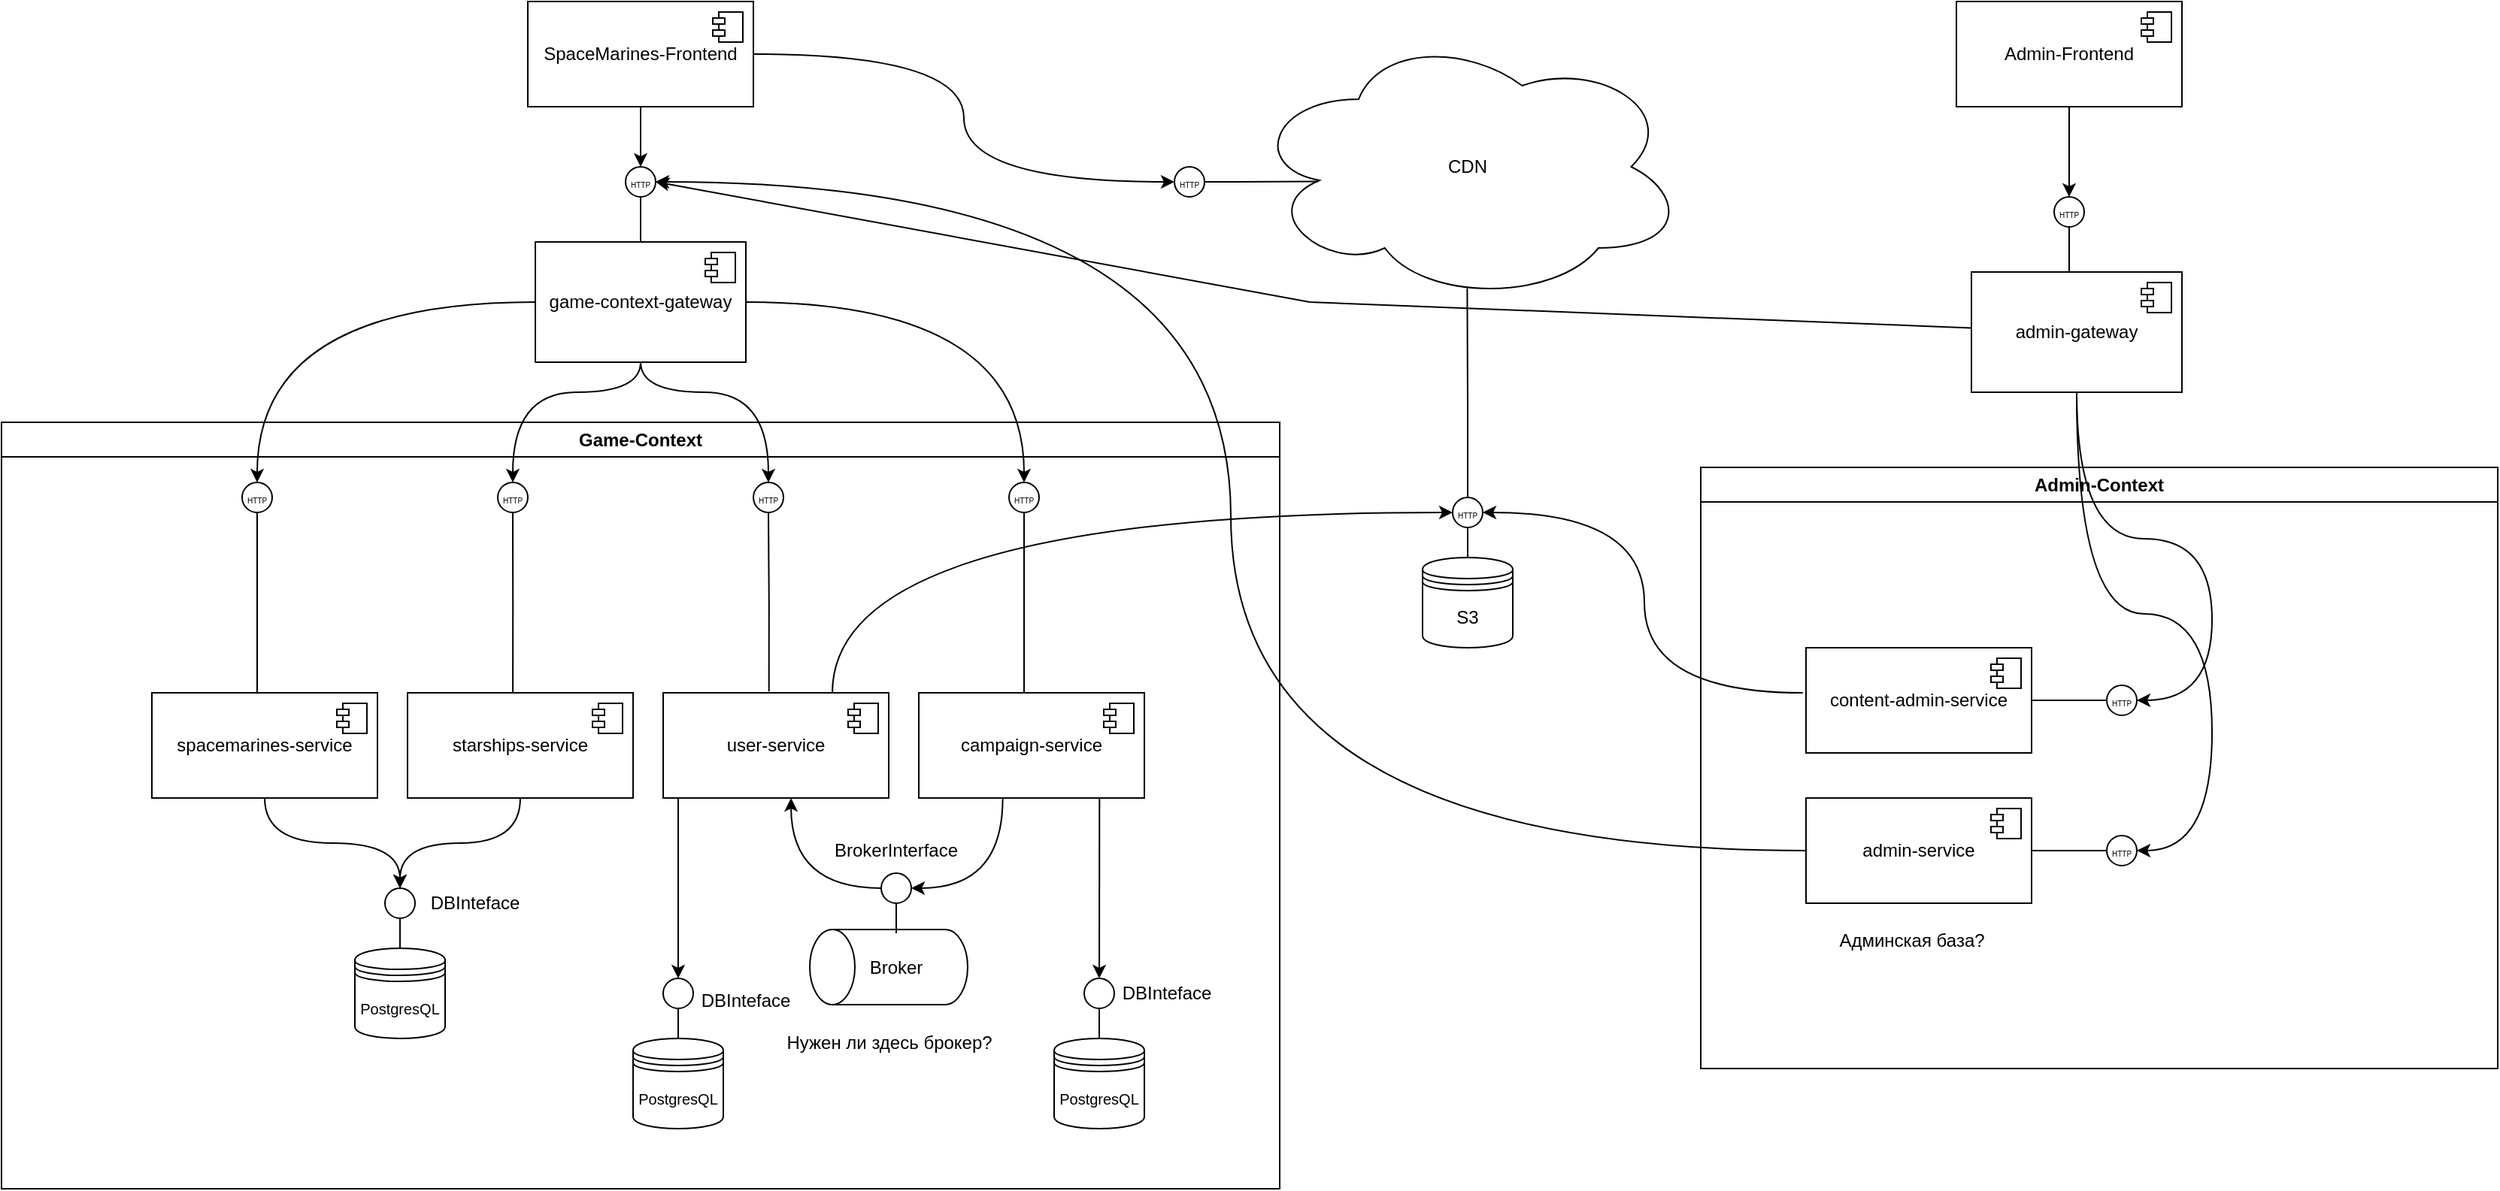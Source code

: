 <mxfile version="24.8.3">
  <diagram name="Page-1" id="5f0bae14-7c28-e335-631c-24af17079c00">
    <mxGraphModel dx="984" dy="698" grid="1" gridSize="10" guides="1" tooltips="1" connect="1" arrows="1" fold="1" page="1" pageScale="1" pageWidth="1100" pageHeight="850" background="none" math="0" shadow="0">
      <root>
        <mxCell id="0" />
        <mxCell id="1" parent="0" />
        <mxCell id="kLMd2919VFUMPng3lsWd-1" value="Game-Context" style="swimlane;whiteSpace=wrap;html=1;" parent="1" vertex="1">
          <mxGeometry x="280" y="290" width="850" height="510" as="geometry">
            <mxRectangle x="280" y="290" width="120" height="30" as="alternateBounds" />
          </mxGeometry>
        </mxCell>
        <mxCell id="kLMd2919VFUMPng3lsWd-13" value="&lt;span style=&quot;font-size: 5px;&quot;&gt;HTTP&lt;/span&gt;" style="ellipse;whiteSpace=wrap;html=1;aspect=fixed;" parent="kLMd2919VFUMPng3lsWd-1" vertex="1">
          <mxGeometry x="160" y="40" width="20" height="20" as="geometry" />
        </mxCell>
        <mxCell id="kLMd2919VFUMPng3lsWd-18" style="edgeStyle=orthogonalEdgeStyle;rounded=0;orthogonalLoop=1;jettySize=auto;html=1;endArrow=none;endFill=0;exitX=0.467;exitY=0;exitDx=0;exitDy=0;exitPerimeter=0;" parent="kLMd2919VFUMPng3lsWd-1" source="kLMd2919VFUMPng3lsWd-16" edge="1">
          <mxGeometry relative="1" as="geometry">
            <mxPoint x="340" y="80" as="sourcePoint" />
            <mxPoint x="340" y="60" as="targetPoint" />
          </mxGeometry>
        </mxCell>
        <mxCell id="kLMd2919VFUMPng3lsWd-19" value="&lt;span style=&quot;font-size: 5px;&quot;&gt;HTTP&lt;/span&gt;" style="ellipse;whiteSpace=wrap;html=1;aspect=fixed;" parent="kLMd2919VFUMPng3lsWd-1" vertex="1">
          <mxGeometry x="330" y="40" width="20" height="20" as="geometry" />
        </mxCell>
        <mxCell id="kLMd2919VFUMPng3lsWd-22" style="edgeStyle=orthogonalEdgeStyle;rounded=0;orthogonalLoop=1;jettySize=auto;html=1;endArrow=none;endFill=0;exitX=0.469;exitY=-0.012;exitDx=0;exitDy=0;exitPerimeter=0;" parent="kLMd2919VFUMPng3lsWd-1" source="kLMd2919VFUMPng3lsWd-20" edge="1">
          <mxGeometry relative="1" as="geometry">
            <mxPoint x="510" y="80" as="sourcePoint" />
            <mxPoint x="510" y="60" as="targetPoint" />
          </mxGeometry>
        </mxCell>
        <mxCell id="kLMd2919VFUMPng3lsWd-23" value="&lt;font style=&quot;font-size: 5px;&quot;&gt;HTTP&lt;/font&gt;" style="ellipse;whiteSpace=wrap;html=1;aspect=fixed;" parent="kLMd2919VFUMPng3lsWd-1" vertex="1">
          <mxGeometry x="500" y="40" width="20" height="20" as="geometry" />
        </mxCell>
        <mxCell id="kLMd2919VFUMPng3lsWd-26" style="edgeStyle=orthogonalEdgeStyle;rounded=0;orthogonalLoop=1;jettySize=auto;html=1;endArrow=none;endFill=0;exitX=0.5;exitY=0;exitDx=0;exitDy=0;" parent="kLMd2919VFUMPng3lsWd-1" source="kLMd2919VFUMPng3lsWd-24" edge="1">
          <mxGeometry relative="1" as="geometry">
            <mxPoint x="680" y="80" as="sourcePoint" />
            <mxPoint x="680" y="60" as="targetPoint" />
            <Array as="points">
              <mxPoint x="680" y="180" />
            </Array>
          </mxGeometry>
        </mxCell>
        <mxCell id="kLMd2919VFUMPng3lsWd-27" value="&lt;span style=&quot;font-size: 5px;&quot;&gt;HTTP&lt;/span&gt;" style="ellipse;whiteSpace=wrap;html=1;aspect=fixed;" parent="kLMd2919VFUMPng3lsWd-1" vertex="1">
          <mxGeometry x="670" y="40" width="20" height="20" as="geometry" />
        </mxCell>
        <mxCell id="Rq60k0PkYch0VtDgxnlh-31" value="Нужен ли здесь брокер?" style="text;html=1;align=center;verticalAlign=middle;resizable=0;points=[];autosize=1;strokeColor=none;fillColor=none;" vertex="1" parent="kLMd2919VFUMPng3lsWd-1">
          <mxGeometry x="510" y="398" width="160" height="30" as="geometry" />
        </mxCell>
        <mxCell id="kLMd2919VFUMPng3lsWd-9" style="edgeStyle=orthogonalEdgeStyle;rounded=0;orthogonalLoop=1;jettySize=auto;html=1;entryX=0.5;entryY=0;entryDx=0;entryDy=0;" parent="1" source="kLMd2919VFUMPng3lsWd-3" target="kLMd2919VFUMPng3lsWd-7" edge="1">
          <mxGeometry relative="1" as="geometry" />
        </mxCell>
        <mxCell id="kLMd2919VFUMPng3lsWd-58" style="edgeStyle=orthogonalEdgeStyle;rounded=0;orthogonalLoop=1;jettySize=auto;html=1;entryX=0;entryY=0.5;entryDx=0;entryDy=0;curved=1;" parent="1" source="kLMd2919VFUMPng3lsWd-3" target="kLMd2919VFUMPng3lsWd-53" edge="1">
          <mxGeometry relative="1" as="geometry" />
        </mxCell>
        <mxCell id="kLMd2919VFUMPng3lsWd-3" value="SpaceMarines-Frontend" style="html=1;dropTarget=0;whiteSpace=wrap;" parent="1" vertex="1">
          <mxGeometry x="630" y="10" width="150" height="70" as="geometry" />
        </mxCell>
        <mxCell id="kLMd2919VFUMPng3lsWd-4" value="" style="shape=module;jettyWidth=8;jettyHeight=4;" parent="kLMd2919VFUMPng3lsWd-3" vertex="1">
          <mxGeometry x="1" width="20" height="20" relative="1" as="geometry">
            <mxPoint x="-27" y="7" as="offset" />
          </mxGeometry>
        </mxCell>
        <mxCell id="kLMd2919VFUMPng3lsWd-8" style="edgeStyle=orthogonalEdgeStyle;rounded=0;orthogonalLoop=1;jettySize=auto;html=1;entryX=0.5;entryY=1;entryDx=0;entryDy=0;endArrow=none;endFill=0;" parent="1" source="kLMd2919VFUMPng3lsWd-5" target="kLMd2919VFUMPng3lsWd-7" edge="1">
          <mxGeometry relative="1" as="geometry" />
        </mxCell>
        <mxCell id="kLMd2919VFUMPng3lsWd-29" style="edgeStyle=orthogonalEdgeStyle;rounded=0;orthogonalLoop=1;jettySize=auto;html=1;entryX=0.5;entryY=0;entryDx=0;entryDy=0;curved=1;" parent="1" source="kLMd2919VFUMPng3lsWd-5" target="kLMd2919VFUMPng3lsWd-13" edge="1">
          <mxGeometry relative="1" as="geometry" />
        </mxCell>
        <mxCell id="kLMd2919VFUMPng3lsWd-30" style="edgeStyle=orthogonalEdgeStyle;rounded=0;orthogonalLoop=1;jettySize=auto;html=1;entryX=0.5;entryY=0;entryDx=0;entryDy=0;curved=1;exitX=0.5;exitY=1;exitDx=0;exitDy=0;" parent="1" source="kLMd2919VFUMPng3lsWd-5" target="kLMd2919VFUMPng3lsWd-19" edge="1">
          <mxGeometry relative="1" as="geometry">
            <Array as="points">
              <mxPoint x="705" y="270" />
              <mxPoint x="620" y="270" />
            </Array>
          </mxGeometry>
        </mxCell>
        <mxCell id="kLMd2919VFUMPng3lsWd-31" style="edgeStyle=orthogonalEdgeStyle;rounded=0;orthogonalLoop=1;jettySize=auto;html=1;entryX=0.5;entryY=0;entryDx=0;entryDy=0;curved=1;exitX=0.5;exitY=1;exitDx=0;exitDy=0;" parent="1" source="kLMd2919VFUMPng3lsWd-5" target="kLMd2919VFUMPng3lsWd-23" edge="1">
          <mxGeometry relative="1" as="geometry">
            <Array as="points">
              <mxPoint x="705" y="270" />
              <mxPoint x="790" y="270" />
            </Array>
          </mxGeometry>
        </mxCell>
        <mxCell id="kLMd2919VFUMPng3lsWd-32" style="edgeStyle=orthogonalEdgeStyle;rounded=0;orthogonalLoop=1;jettySize=auto;html=1;entryX=0.5;entryY=0;entryDx=0;entryDy=0;curved=1;" parent="1" source="kLMd2919VFUMPng3lsWd-5" target="kLMd2919VFUMPng3lsWd-27" edge="1">
          <mxGeometry relative="1" as="geometry" />
        </mxCell>
        <mxCell id="kLMd2919VFUMPng3lsWd-5" value="game-context-gateway" style="html=1;dropTarget=0;whiteSpace=wrap;" parent="1" vertex="1">
          <mxGeometry x="635" y="170" width="140" height="80" as="geometry" />
        </mxCell>
        <mxCell id="kLMd2919VFUMPng3lsWd-6" value="" style="shape=module;jettyWidth=8;jettyHeight=4;" parent="kLMd2919VFUMPng3lsWd-5" vertex="1">
          <mxGeometry x="1" width="20" height="20" relative="1" as="geometry">
            <mxPoint x="-27" y="7" as="offset" />
          </mxGeometry>
        </mxCell>
        <mxCell id="kLMd2919VFUMPng3lsWd-7" value="&lt;span style=&quot;font-size: 5px;&quot;&gt;HTTP&lt;/span&gt;" style="ellipse;whiteSpace=wrap;html=1;aspect=fixed;" parent="1" vertex="1">
          <mxGeometry x="695" y="120" width="20" height="20" as="geometry" />
        </mxCell>
        <mxCell id="kLMd2919VFUMPng3lsWd-51" value="CDN" style="ellipse;shape=cloud;whiteSpace=wrap;html=1;" parent="1" vertex="1">
          <mxGeometry x="1110" y="30" width="290" height="180" as="geometry" />
        </mxCell>
        <mxCell id="kLMd2919VFUMPng3lsWd-53" value="&lt;span style=&quot;font-size: 5px;&quot;&gt;HTTP&lt;/span&gt;" style="ellipse;whiteSpace=wrap;html=1;aspect=fixed;" parent="1" vertex="1">
          <mxGeometry x="1060" y="120" width="20" height="20" as="geometry" />
        </mxCell>
        <mxCell id="kLMd2919VFUMPng3lsWd-57" style="edgeStyle=orthogonalEdgeStyle;rounded=0;orthogonalLoop=1;jettySize=auto;html=1;entryX=0.157;entryY=0.554;entryDx=0;entryDy=0;entryPerimeter=0;endArrow=none;endFill=0;" parent="1" source="kLMd2919VFUMPng3lsWd-53" target="kLMd2919VFUMPng3lsWd-51" edge="1">
          <mxGeometry relative="1" as="geometry">
            <mxPoint x="1150.02" y="129.98" as="targetPoint" />
          </mxGeometry>
        </mxCell>
        <mxCell id="kLMd2919VFUMPng3lsWd-65" style="edgeStyle=orthogonalEdgeStyle;rounded=0;orthogonalLoop=1;jettySize=auto;html=1;entryX=0.5;entryY=1;entryDx=0;entryDy=0;endArrow=none;endFill=0;" parent="1" source="kLMd2919VFUMPng3lsWd-59" target="kLMd2919VFUMPng3lsWd-61" edge="1">
          <mxGeometry relative="1" as="geometry" />
        </mxCell>
        <mxCell id="kLMd2919VFUMPng3lsWd-59" value="S3" style="shape=datastore;whiteSpace=wrap;html=1;" parent="1" vertex="1">
          <mxGeometry x="1225" y="380" width="60" height="60" as="geometry" />
        </mxCell>
        <mxCell id="kLMd2919VFUMPng3lsWd-61" value="&lt;span style=&quot;font-size: 5px;&quot;&gt;HTTP&lt;/span&gt;" style="ellipse;whiteSpace=wrap;html=1;aspect=fixed;" parent="1" vertex="1">
          <mxGeometry x="1245" y="340" width="20" height="20" as="geometry" />
        </mxCell>
        <mxCell id="kLMd2919VFUMPng3lsWd-64" value="Admin-Context" style="swimlane;whiteSpace=wrap;html=1;" parent="1" vertex="1">
          <mxGeometry x="1410" y="320" width="530" height="400" as="geometry">
            <mxRectangle x="1390" y="290" width="120" height="30" as="alternateBounds" />
          </mxGeometry>
        </mxCell>
        <mxCell id="kLMd2919VFUMPng3lsWd-69" value="content-admin-service" style="html=1;dropTarget=0;whiteSpace=wrap;" parent="kLMd2919VFUMPng3lsWd-64" vertex="1">
          <mxGeometry x="70" y="120" width="150" height="70" as="geometry" />
        </mxCell>
        <mxCell id="kLMd2919VFUMPng3lsWd-70" value="" style="shape=module;jettyWidth=8;jettyHeight=4;" parent="kLMd2919VFUMPng3lsWd-69" vertex="1">
          <mxGeometry x="1" width="20" height="20" relative="1" as="geometry">
            <mxPoint x="-27" y="7" as="offset" />
          </mxGeometry>
        </mxCell>
        <mxCell id="Rq60k0PkYch0VtDgxnlh-4" value="&lt;font style=&quot;font-size: 5px;&quot;&gt;HTTP&lt;/font&gt;" style="ellipse;whiteSpace=wrap;html=1;aspect=fixed;" vertex="1" parent="kLMd2919VFUMPng3lsWd-64">
          <mxGeometry x="270" y="145" width="20" height="20" as="geometry" />
        </mxCell>
        <mxCell id="Rq60k0PkYch0VtDgxnlh-3" style="edgeStyle=orthogonalEdgeStyle;rounded=0;orthogonalLoop=1;jettySize=auto;html=1;endArrow=none;endFill=0;entryX=0;entryY=0.5;entryDx=0;entryDy=0;exitX=1;exitY=0.5;exitDx=0;exitDy=0;" edge="1" parent="kLMd2919VFUMPng3lsWd-64" source="kLMd2919VFUMPng3lsWd-69" target="Rq60k0PkYch0VtDgxnlh-4">
          <mxGeometry relative="1" as="geometry">
            <mxPoint x="180" y="120" as="sourcePoint" />
            <mxPoint x="180" y="70" as="targetPoint" />
          </mxGeometry>
        </mxCell>
        <mxCell id="Rq60k0PkYch0VtDgxnlh-6" value="admin-service" style="html=1;dropTarget=0;whiteSpace=wrap;" vertex="1" parent="kLMd2919VFUMPng3lsWd-64">
          <mxGeometry x="70" y="220" width="150" height="70" as="geometry" />
        </mxCell>
        <mxCell id="Rq60k0PkYch0VtDgxnlh-7" value="" style="shape=module;jettyWidth=8;jettyHeight=4;" vertex="1" parent="Rq60k0PkYch0VtDgxnlh-6">
          <mxGeometry x="1" width="20" height="20" relative="1" as="geometry">
            <mxPoint x="-27" y="7" as="offset" />
          </mxGeometry>
        </mxCell>
        <mxCell id="Rq60k0PkYch0VtDgxnlh-8" value="&lt;font style=&quot;font-size: 5px;&quot;&gt;HTTP&lt;/font&gt;" style="ellipse;whiteSpace=wrap;html=1;aspect=fixed;" vertex="1" parent="kLMd2919VFUMPng3lsWd-64">
          <mxGeometry x="270" y="245" width="20" height="20" as="geometry" />
        </mxCell>
        <mxCell id="Rq60k0PkYch0VtDgxnlh-9" style="edgeStyle=orthogonalEdgeStyle;rounded=0;orthogonalLoop=1;jettySize=auto;html=1;endArrow=none;endFill=0;entryX=0;entryY=0.5;entryDx=0;entryDy=0;exitX=1;exitY=0.5;exitDx=0;exitDy=0;" edge="1" parent="kLMd2919VFUMPng3lsWd-64" source="Rq60k0PkYch0VtDgxnlh-6" target="Rq60k0PkYch0VtDgxnlh-8">
          <mxGeometry relative="1" as="geometry">
            <mxPoint x="180" y="220" as="sourcePoint" />
            <mxPoint x="180" y="170" as="targetPoint" />
          </mxGeometry>
        </mxCell>
        <mxCell id="Rq60k0PkYch0VtDgxnlh-30" value="Админская база?" style="text;html=1;align=center;verticalAlign=middle;resizable=0;points=[];autosize=1;strokeColor=none;fillColor=none;" vertex="1" parent="kLMd2919VFUMPng3lsWd-64">
          <mxGeometry x="80" y="300" width="120" height="30" as="geometry" />
        </mxCell>
        <mxCell id="kLMd2919VFUMPng3lsWd-66" style="edgeStyle=orthogonalEdgeStyle;rounded=0;orthogonalLoop=1;jettySize=auto;html=1;entryX=0.499;entryY=0.949;entryDx=0;entryDy=0;entryPerimeter=0;endArrow=none;endFill=0;" parent="1" source="kLMd2919VFUMPng3lsWd-61" target="kLMd2919VFUMPng3lsWd-51" edge="1">
          <mxGeometry relative="1" as="geometry" />
        </mxCell>
        <mxCell id="Rq60k0PkYch0VtDgxnlh-5" style="edgeStyle=orthogonalEdgeStyle;rounded=0;orthogonalLoop=1;jettySize=auto;html=1;entryX=0.5;entryY=0;entryDx=0;entryDy=0;exitX=0.5;exitY=1;exitDx=0;exitDy=0;curved=1;" edge="1" parent="1" source="kLMd2919VFUMPng3lsWd-67" target="Rq60k0PkYch0VtDgxnlh-13">
          <mxGeometry relative="1" as="geometry" />
        </mxCell>
        <mxCell id="kLMd2919VFUMPng3lsWd-67" value="Admin-Frontend" style="html=1;dropTarget=0;whiteSpace=wrap;" parent="1" vertex="1">
          <mxGeometry x="1580" y="10" width="150" height="70" as="geometry" />
        </mxCell>
        <mxCell id="kLMd2919VFUMPng3lsWd-68" value="" style="shape=module;jettyWidth=8;jettyHeight=4;" parent="kLMd2919VFUMPng3lsWd-67" vertex="1">
          <mxGeometry x="1" width="20" height="20" relative="1" as="geometry">
            <mxPoint x="-27" y="7" as="offset" />
          </mxGeometry>
        </mxCell>
        <mxCell id="kLMd2919VFUMPng3lsWd-73" style="edgeStyle=orthogonalEdgeStyle;rounded=0;orthogonalLoop=1;jettySize=auto;html=1;entryX=1;entryY=0.5;entryDx=0;entryDy=0;exitX=-0.014;exitY=0.429;exitDx=0;exitDy=0;exitPerimeter=0;curved=1;" parent="1" source="kLMd2919VFUMPng3lsWd-69" target="kLMd2919VFUMPng3lsWd-61" edge="1">
          <mxGeometry relative="1" as="geometry" />
        </mxCell>
        <mxCell id="kLMd2919VFUMPng3lsWd-42" style="edgeStyle=orthogonalEdgeStyle;rounded=0;orthogonalLoop=1;jettySize=auto;html=1;entryX=0.5;entryY=0;entryDx=0;entryDy=0;curved=1;exitX=0.5;exitY=1;exitDx=0;exitDy=0;" parent="1" source="kLMd2919VFUMPng3lsWd-10" target="kLMd2919VFUMPng3lsWd-37" edge="1">
          <mxGeometry relative="1" as="geometry" />
        </mxCell>
        <mxCell id="kLMd2919VFUMPng3lsWd-10" value="spacemarines-service" style="html=1;dropTarget=0;whiteSpace=wrap;" parent="1" vertex="1">
          <mxGeometry x="380" y="470" width="150" height="70" as="geometry" />
        </mxCell>
        <mxCell id="kLMd2919VFUMPng3lsWd-11" value="" style="shape=module;jettyWidth=8;jettyHeight=4;" parent="kLMd2919VFUMPng3lsWd-10" vertex="1">
          <mxGeometry x="1" width="20" height="20" relative="1" as="geometry">
            <mxPoint x="-27" y="7" as="offset" />
          </mxGeometry>
        </mxCell>
        <mxCell id="kLMd2919VFUMPng3lsWd-44" style="edgeStyle=orthogonalEdgeStyle;rounded=0;orthogonalLoop=1;jettySize=auto;html=1;entryX=0.5;entryY=0;entryDx=0;entryDy=0;curved=1;" parent="1" source="kLMd2919VFUMPng3lsWd-16" target="kLMd2919VFUMPng3lsWd-37" edge="1">
          <mxGeometry relative="1" as="geometry" />
        </mxCell>
        <mxCell id="kLMd2919VFUMPng3lsWd-16" value="starships-service" style="html=1;dropTarget=0;whiteSpace=wrap;" parent="1" vertex="1">
          <mxGeometry x="550" y="470" width="150" height="70" as="geometry" />
        </mxCell>
        <mxCell id="kLMd2919VFUMPng3lsWd-17" value="" style="shape=module;jettyWidth=8;jettyHeight=4;" parent="kLMd2919VFUMPng3lsWd-16" vertex="1">
          <mxGeometry x="1" width="20" height="20" relative="1" as="geometry">
            <mxPoint x="-27" y="7" as="offset" />
          </mxGeometry>
        </mxCell>
        <mxCell id="kLMd2919VFUMPng3lsWd-45" style="edgeStyle=orthogonalEdgeStyle;rounded=0;orthogonalLoop=1;jettySize=auto;html=1;entryX=0.5;entryY=0;entryDx=0;entryDy=0;curved=1;" parent="1" source="kLMd2919VFUMPng3lsWd-20" target="kLMd2919VFUMPng3lsWd-39" edge="1">
          <mxGeometry relative="1" as="geometry">
            <Array as="points">
              <mxPoint x="730" y="550" />
              <mxPoint x="730" y="550" />
            </Array>
          </mxGeometry>
        </mxCell>
        <mxCell id="kLMd2919VFUMPng3lsWd-131" style="edgeStyle=orthogonalEdgeStyle;rounded=0;orthogonalLoop=1;jettySize=auto;html=1;entryX=0;entryY=0.5;entryDx=0;entryDy=0;curved=1;exitX=0.75;exitY=0;exitDx=0;exitDy=0;" parent="1" source="kLMd2919VFUMPng3lsWd-20" target="kLMd2919VFUMPng3lsWd-61" edge="1">
          <mxGeometry relative="1" as="geometry">
            <Array as="points">
              <mxPoint x="833" y="350" />
            </Array>
          </mxGeometry>
        </mxCell>
        <mxCell id="kLMd2919VFUMPng3lsWd-20" value="user-service" style="html=1;dropTarget=0;whiteSpace=wrap;" parent="1" vertex="1">
          <mxGeometry x="720" y="470" width="150" height="70" as="geometry" />
        </mxCell>
        <mxCell id="kLMd2919VFUMPng3lsWd-21" value="" style="shape=module;jettyWidth=8;jettyHeight=4;" parent="kLMd2919VFUMPng3lsWd-20" vertex="1">
          <mxGeometry x="1" width="20" height="20" relative="1" as="geometry">
            <mxPoint x="-27" y="7" as="offset" />
          </mxGeometry>
        </mxCell>
        <mxCell id="kLMd2919VFUMPng3lsWd-46" style="edgeStyle=orthogonalEdgeStyle;rounded=0;orthogonalLoop=1;jettySize=auto;html=1;entryX=0.5;entryY=0;entryDx=0;entryDy=0;curved=1;exitX=0.801;exitY=0.996;exitDx=0;exitDy=0;exitPerimeter=0;" parent="1" source="kLMd2919VFUMPng3lsWd-24" target="kLMd2919VFUMPng3lsWd-41" edge="1">
          <mxGeometry relative="1" as="geometry">
            <Array as="points" />
          </mxGeometry>
        </mxCell>
        <mxCell id="kLMd2919VFUMPng3lsWd-49" style="edgeStyle=orthogonalEdgeStyle;rounded=0;orthogonalLoop=1;jettySize=auto;html=1;entryX=1;entryY=0.5;entryDx=0;entryDy=0;curved=1;exitX=0.372;exitY=1.005;exitDx=0;exitDy=0;exitPerimeter=0;" parent="1" source="kLMd2919VFUMPng3lsWd-24" target="kLMd2919VFUMPng3lsWd-15" edge="1">
          <mxGeometry relative="1" as="geometry" />
        </mxCell>
        <mxCell id="kLMd2919VFUMPng3lsWd-24" value="campaign-service" style="html=1;dropTarget=0;whiteSpace=wrap;" parent="1" vertex="1">
          <mxGeometry x="890" y="470" width="150" height="70" as="geometry" />
        </mxCell>
        <mxCell id="kLMd2919VFUMPng3lsWd-25" value="" style="shape=module;jettyWidth=8;jettyHeight=4;" parent="kLMd2919VFUMPng3lsWd-24" vertex="1">
          <mxGeometry x="1" width="20" height="20" relative="1" as="geometry">
            <mxPoint x="-27" y="7" as="offset" />
          </mxGeometry>
        </mxCell>
        <mxCell id="kLMd2919VFUMPng3lsWd-33" value="&lt;span style=&quot;font-size: 10px;&quot;&gt;PostgresQL&lt;/span&gt;" style="shape=datastore;whiteSpace=wrap;html=1;" parent="1" vertex="1">
          <mxGeometry x="515" y="640" width="60" height="60" as="geometry" />
        </mxCell>
        <mxCell id="kLMd2919VFUMPng3lsWd-34" value="&lt;span style=&quot;font-size: 10px;&quot;&gt;PostgresQL&lt;/span&gt;" style="shape=datastore;whiteSpace=wrap;html=1;" parent="1" vertex="1">
          <mxGeometry x="700" y="700" width="60" height="60" as="geometry" />
        </mxCell>
        <mxCell id="kLMd2919VFUMPng3lsWd-35" value="&lt;span style=&quot;font-size: 10px;&quot;&gt;PostgresQL&lt;/span&gt;" style="shape=datastore;whiteSpace=wrap;html=1;" parent="1" vertex="1">
          <mxGeometry x="980" y="700" width="60" height="60" as="geometry" />
        </mxCell>
        <mxCell id="kLMd2919VFUMPng3lsWd-36" style="edgeStyle=orthogonalEdgeStyle;rounded=0;orthogonalLoop=1;jettySize=auto;html=1;endArrow=none;endFill=0;" parent="1" edge="1">
          <mxGeometry relative="1" as="geometry">
            <mxPoint x="545" y="640" as="sourcePoint" />
            <mxPoint x="545" y="620" as="targetPoint" />
          </mxGeometry>
        </mxCell>
        <mxCell id="kLMd2919VFUMPng3lsWd-37" value="" style="ellipse;whiteSpace=wrap;html=1;aspect=fixed;" parent="1" vertex="1">
          <mxGeometry x="535" y="600" width="20" height="20" as="geometry" />
        </mxCell>
        <mxCell id="kLMd2919VFUMPng3lsWd-38" style="edgeStyle=orthogonalEdgeStyle;rounded=0;orthogonalLoop=1;jettySize=auto;html=1;endArrow=none;endFill=0;" parent="1" edge="1">
          <mxGeometry relative="1" as="geometry">
            <mxPoint x="730" y="700" as="sourcePoint" />
            <mxPoint x="730" y="680" as="targetPoint" />
          </mxGeometry>
        </mxCell>
        <mxCell id="kLMd2919VFUMPng3lsWd-39" value="" style="ellipse;whiteSpace=wrap;html=1;aspect=fixed;" parent="1" vertex="1">
          <mxGeometry x="720" y="660" width="20" height="20" as="geometry" />
        </mxCell>
        <mxCell id="kLMd2919VFUMPng3lsWd-40" style="edgeStyle=orthogonalEdgeStyle;rounded=0;orthogonalLoop=1;jettySize=auto;html=1;endArrow=none;endFill=0;" parent="1" edge="1">
          <mxGeometry relative="1" as="geometry">
            <mxPoint x="1010" y="700" as="sourcePoint" />
            <mxPoint x="1010" y="680" as="targetPoint" />
          </mxGeometry>
        </mxCell>
        <mxCell id="kLMd2919VFUMPng3lsWd-41" value="" style="ellipse;whiteSpace=wrap;html=1;aspect=fixed;" parent="1" vertex="1">
          <mxGeometry x="1000" y="660" width="20" height="20" as="geometry" />
        </mxCell>
        <mxCell id="kLMd2919VFUMPng3lsWd-47" value="" style="shape=cylinder3;whiteSpace=wrap;html=1;boundedLbl=1;backgroundOutline=1;size=15;rotation=-90;" parent="1" vertex="1">
          <mxGeometry x="845" y="600" width="50" height="105" as="geometry" />
        </mxCell>
        <mxCell id="kLMd2919VFUMPng3lsWd-48" value="Broker" style="text;html=1;align=center;verticalAlign=middle;whiteSpace=wrap;rounded=0;" parent="1" vertex="1">
          <mxGeometry x="845" y="637.5" width="60" height="30" as="geometry" />
        </mxCell>
        <mxCell id="kLMd2919VFUMPng3lsWd-14" style="edgeStyle=orthogonalEdgeStyle;rounded=0;orthogonalLoop=1;jettySize=auto;html=1;endArrow=none;endFill=0;" parent="1" edge="1">
          <mxGeometry relative="1" as="geometry">
            <mxPoint x="875" y="630" as="sourcePoint" />
            <mxPoint x="875" y="610" as="targetPoint" />
          </mxGeometry>
        </mxCell>
        <mxCell id="kLMd2919VFUMPng3lsWd-15" value="" style="ellipse;whiteSpace=wrap;html=1;aspect=fixed;" parent="1" vertex="1">
          <mxGeometry x="865" y="590" width="20" height="20" as="geometry" />
        </mxCell>
        <mxCell id="kLMd2919VFUMPng3lsWd-50" style="edgeStyle=orthogonalEdgeStyle;rounded=0;orthogonalLoop=1;jettySize=auto;html=1;entryX=0.567;entryY=1;entryDx=0;entryDy=0;entryPerimeter=0;curved=1;exitX=0;exitY=0.5;exitDx=0;exitDy=0;" parent="1" source="kLMd2919VFUMPng3lsWd-15" target="kLMd2919VFUMPng3lsWd-20" edge="1">
          <mxGeometry relative="1" as="geometry" />
        </mxCell>
        <mxCell id="kLMd2919VFUMPng3lsWd-81" value="DBInteface" style="text;html=1;align=center;verticalAlign=middle;whiteSpace=wrap;rounded=0;" parent="1" vertex="1">
          <mxGeometry x="1025" y="655" width="60" height="30" as="geometry" />
        </mxCell>
        <mxCell id="kLMd2919VFUMPng3lsWd-82" value="DBInteface" style="text;html=1;align=center;verticalAlign=middle;whiteSpace=wrap;rounded=0;" parent="1" vertex="1">
          <mxGeometry x="745" y="660" width="60" height="30" as="geometry" />
        </mxCell>
        <mxCell id="kLMd2919VFUMPng3lsWd-125" value="DBInteface" style="text;html=1;align=center;verticalAlign=middle;whiteSpace=wrap;rounded=0;" parent="1" vertex="1">
          <mxGeometry x="565" y="595" width="60" height="30" as="geometry" />
        </mxCell>
        <mxCell id="kLMd2919VFUMPng3lsWd-126" value="Broker&lt;span style=&quot;background-color: initial;&quot;&gt;Interface&lt;/span&gt;" style="text;html=1;align=center;verticalAlign=middle;whiteSpace=wrap;rounded=0;" parent="1" vertex="1">
          <mxGeometry x="845" y="560" width="60" height="30" as="geometry" />
        </mxCell>
        <mxCell id="kLMd2919VFUMPng3lsWd-130" style="edgeStyle=orthogonalEdgeStyle;rounded=0;orthogonalLoop=1;jettySize=auto;html=1;entryX=0.473;entryY=0.009;entryDx=0;entryDy=0;entryPerimeter=0;endArrow=none;endFill=0;" parent="1" source="kLMd2919VFUMPng3lsWd-13" target="kLMd2919VFUMPng3lsWd-10" edge="1">
          <mxGeometry relative="1" as="geometry">
            <Array as="points">
              <mxPoint x="450" y="471" />
            </Array>
          </mxGeometry>
        </mxCell>
        <mxCell id="Rq60k0PkYch0VtDgxnlh-16" style="rounded=0;orthogonalLoop=1;jettySize=auto;html=1;entryX=1;entryY=0.5;entryDx=0;entryDy=0;" edge="1" parent="1" source="Rq60k0PkYch0VtDgxnlh-10" target="kLMd2919VFUMPng3lsWd-7">
          <mxGeometry relative="1" as="geometry">
            <mxPoint x="780" y="210" as="targetPoint" />
            <Array as="points">
              <mxPoint x="1150" y="210" />
            </Array>
          </mxGeometry>
        </mxCell>
        <mxCell id="Rq60k0PkYch0VtDgxnlh-17" style="edgeStyle=orthogonalEdgeStyle;rounded=0;orthogonalLoop=1;jettySize=auto;html=1;entryX=1;entryY=0.5;entryDx=0;entryDy=0;curved=1;" edge="1" parent="1" source="Rq60k0PkYch0VtDgxnlh-10" target="Rq60k0PkYch0VtDgxnlh-4">
          <mxGeometry relative="1" as="geometry" />
        </mxCell>
        <mxCell id="Rq60k0PkYch0VtDgxnlh-18" style="edgeStyle=orthogonalEdgeStyle;rounded=0;orthogonalLoop=1;jettySize=auto;html=1;entryX=1;entryY=0.5;entryDx=0;entryDy=0;curved=1;" edge="1" parent="1" source="Rq60k0PkYch0VtDgxnlh-10" target="Rq60k0PkYch0VtDgxnlh-8">
          <mxGeometry relative="1" as="geometry" />
        </mxCell>
        <mxCell id="Rq60k0PkYch0VtDgxnlh-10" value="admin-gateway" style="html=1;dropTarget=0;whiteSpace=wrap;" vertex="1" parent="1">
          <mxGeometry x="1590" y="190" width="140" height="80" as="geometry" />
        </mxCell>
        <mxCell id="Rq60k0PkYch0VtDgxnlh-11" value="" style="shape=module;jettyWidth=8;jettyHeight=4;" vertex="1" parent="Rq60k0PkYch0VtDgxnlh-10">
          <mxGeometry x="1" width="20" height="20" relative="1" as="geometry">
            <mxPoint x="-27" y="7" as="offset" />
          </mxGeometry>
        </mxCell>
        <mxCell id="Rq60k0PkYch0VtDgxnlh-12" style="edgeStyle=orthogonalEdgeStyle;rounded=0;orthogonalLoop=1;jettySize=auto;html=1;entryX=0.5;entryY=1;entryDx=0;entryDy=0;endArrow=none;endFill=0;" edge="1" parent="1" target="Rq60k0PkYch0VtDgxnlh-13">
          <mxGeometry relative="1" as="geometry">
            <mxPoint x="1655" y="190" as="sourcePoint" />
          </mxGeometry>
        </mxCell>
        <mxCell id="Rq60k0PkYch0VtDgxnlh-13" value="&lt;span style=&quot;font-size: 5px;&quot;&gt;HTTP&lt;/span&gt;" style="ellipse;whiteSpace=wrap;html=1;aspect=fixed;" vertex="1" parent="1">
          <mxGeometry x="1645" y="140" width="20" height="20" as="geometry" />
        </mxCell>
        <mxCell id="Rq60k0PkYch0VtDgxnlh-22" style="edgeStyle=orthogonalEdgeStyle;rounded=0;orthogonalLoop=1;jettySize=auto;html=1;entryX=1;entryY=0.5;entryDx=0;entryDy=0;curved=1;" edge="1" parent="1" source="Rq60k0PkYch0VtDgxnlh-6" target="kLMd2919VFUMPng3lsWd-7">
          <mxGeometry relative="1" as="geometry">
            <mxPoint x="800" y="180" as="targetPoint" />
          </mxGeometry>
        </mxCell>
      </root>
    </mxGraphModel>
  </diagram>
</mxfile>
